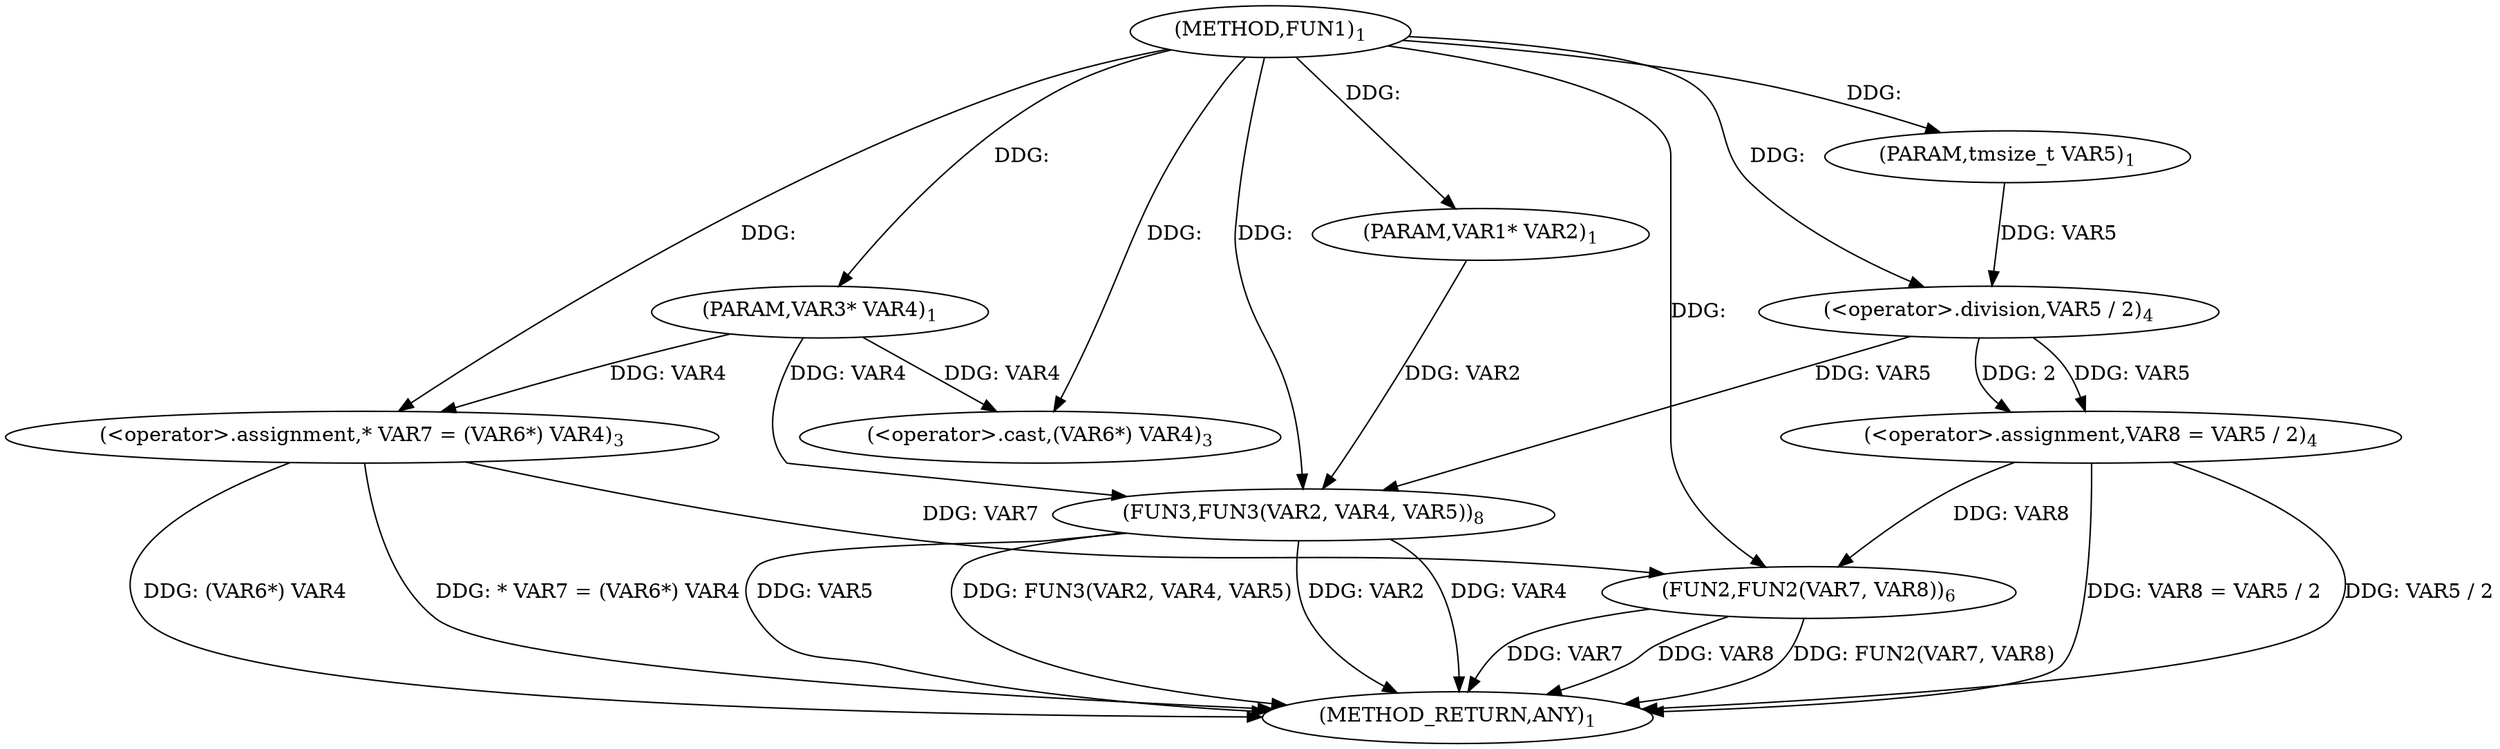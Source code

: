 digraph "FUN1" {  
"8" [label = <(METHOD,FUN1)<SUB>1</SUB>> ]
"32" [label = <(METHOD_RETURN,ANY)<SUB>1</SUB>> ]
"9" [label = <(PARAM,VAR1* VAR2)<SUB>1</SUB>> ]
"10" [label = <(PARAM,VAR3* VAR4)<SUB>1</SUB>> ]
"11" [label = <(PARAM,tmsize_t VAR5)<SUB>1</SUB>> ]
"14" [label = <(&lt;operator&gt;.assignment,* VAR7 = (VAR6*) VAR4)<SUB>3</SUB>> ]
"20" [label = <(&lt;operator&gt;.assignment,VAR8 = VAR5 / 2)<SUB>4</SUB>> ]
"25" [label = <(FUN2,FUN2(VAR7, VAR8))<SUB>6</SUB>> ]
"28" [label = <(FUN3,FUN3(VAR2, VAR4, VAR5))<SUB>8</SUB>> ]
"16" [label = <(&lt;operator&gt;.cast,(VAR6*) VAR4)<SUB>3</SUB>> ]
"22" [label = <(&lt;operator&gt;.division,VAR5 / 2)<SUB>4</SUB>> ]
  "14" -> "32"  [ label = "DDG: (VAR6*) VAR4"] 
  "14" -> "32"  [ label = "DDG: * VAR7 = (VAR6*) VAR4"] 
  "20" -> "32"  [ label = "DDG: VAR5 / 2"] 
  "20" -> "32"  [ label = "DDG: VAR8 = VAR5 / 2"] 
  "25" -> "32"  [ label = "DDG: VAR7"] 
  "25" -> "32"  [ label = "DDG: VAR8"] 
  "25" -> "32"  [ label = "DDG: FUN2(VAR7, VAR8)"] 
  "28" -> "32"  [ label = "DDG: VAR2"] 
  "28" -> "32"  [ label = "DDG: VAR4"] 
  "28" -> "32"  [ label = "DDG: VAR5"] 
  "28" -> "32"  [ label = "DDG: FUN3(VAR2, VAR4, VAR5)"] 
  "8" -> "9"  [ label = "DDG: "] 
  "8" -> "10"  [ label = "DDG: "] 
  "8" -> "11"  [ label = "DDG: "] 
  "10" -> "14"  [ label = "DDG: VAR4"] 
  "8" -> "14"  [ label = "DDG: "] 
  "22" -> "20"  [ label = "DDG: VAR5"] 
  "22" -> "20"  [ label = "DDG: 2"] 
  "14" -> "25"  [ label = "DDG: VAR7"] 
  "8" -> "25"  [ label = "DDG: "] 
  "20" -> "25"  [ label = "DDG: VAR8"] 
  "9" -> "28"  [ label = "DDG: VAR2"] 
  "8" -> "28"  [ label = "DDG: "] 
  "10" -> "28"  [ label = "DDG: VAR4"] 
  "22" -> "28"  [ label = "DDG: VAR5"] 
  "10" -> "16"  [ label = "DDG: VAR4"] 
  "8" -> "16"  [ label = "DDG: "] 
  "11" -> "22"  [ label = "DDG: VAR5"] 
  "8" -> "22"  [ label = "DDG: "] 
}
